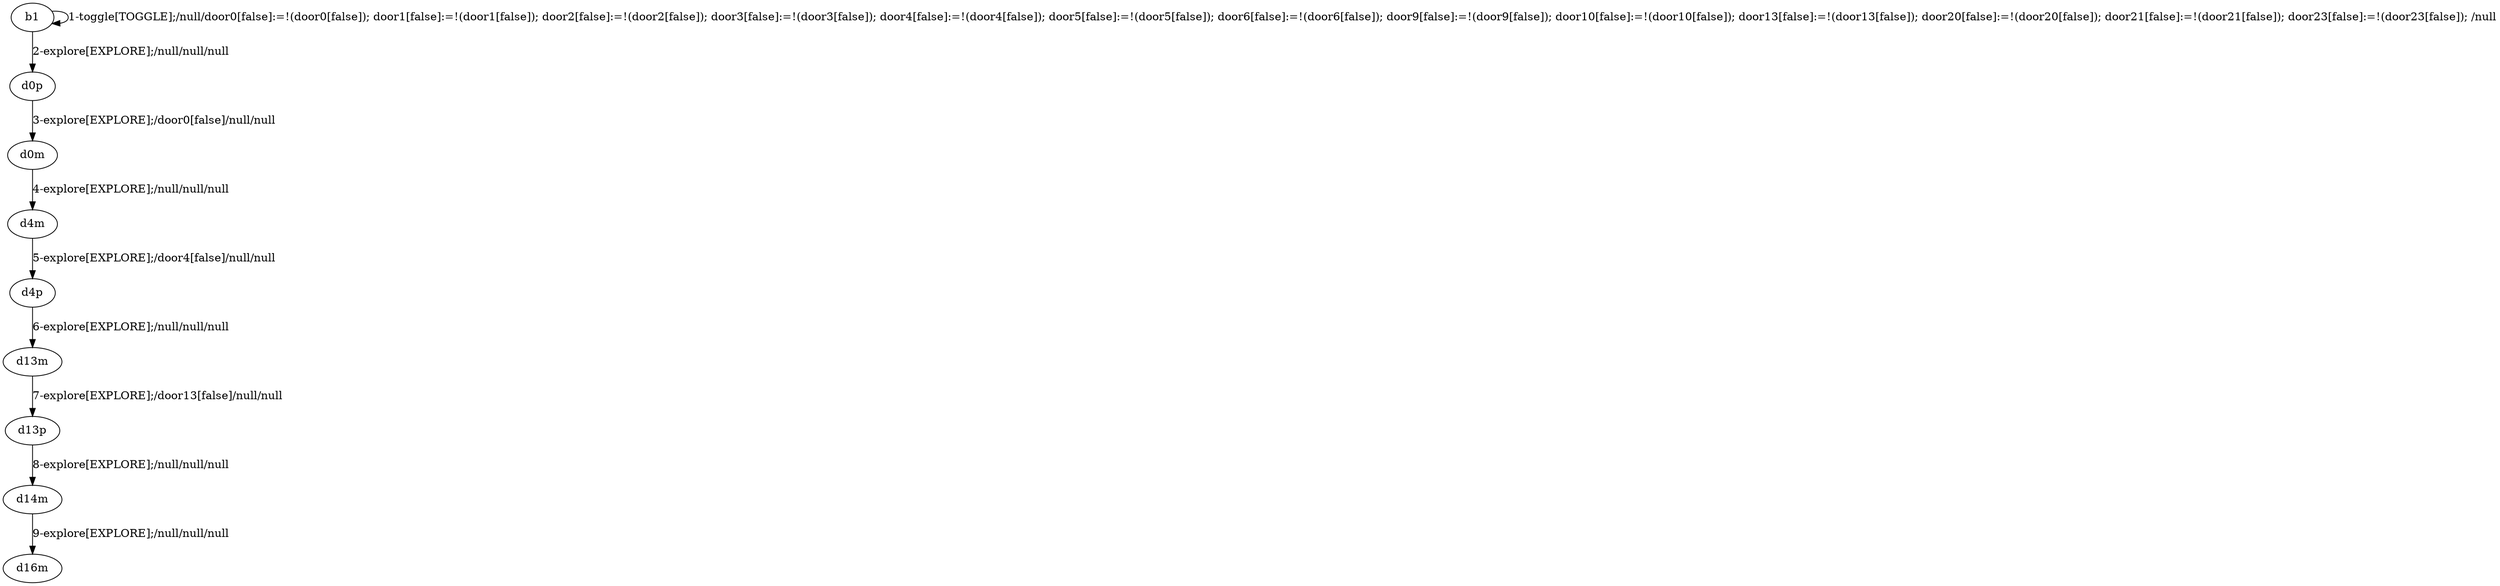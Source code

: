 # Total number of goals covered by this test: 1
# d14m --> d16m

digraph g {
"b1" -> "b1" [label = "1-toggle[TOGGLE];/null/door0[false]:=!(door0[false]); door1[false]:=!(door1[false]); door2[false]:=!(door2[false]); door3[false]:=!(door3[false]); door4[false]:=!(door4[false]); door5[false]:=!(door5[false]); door6[false]:=!(door6[false]); door9[false]:=!(door9[false]); door10[false]:=!(door10[false]); door13[false]:=!(door13[false]); door20[false]:=!(door20[false]); door21[false]:=!(door21[false]); door23[false]:=!(door23[false]); /null"];
"b1" -> "d0p" [label = "2-explore[EXPLORE];/null/null/null"];
"d0p" -> "d0m" [label = "3-explore[EXPLORE];/door0[false]/null/null"];
"d0m" -> "d4m" [label = "4-explore[EXPLORE];/null/null/null"];
"d4m" -> "d4p" [label = "5-explore[EXPLORE];/door4[false]/null/null"];
"d4p" -> "d13m" [label = "6-explore[EXPLORE];/null/null/null"];
"d13m" -> "d13p" [label = "7-explore[EXPLORE];/door13[false]/null/null"];
"d13p" -> "d14m" [label = "8-explore[EXPLORE];/null/null/null"];
"d14m" -> "d16m" [label = "9-explore[EXPLORE];/null/null/null"];
}